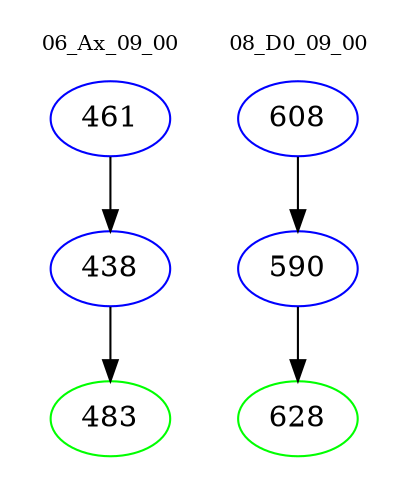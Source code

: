 digraph{
subgraph cluster_0 {
color = white
label = "06_Ax_09_00";
fontsize=10;
T0_461 [label="461", color="blue"]
T0_461 -> T0_438 [color="black"]
T0_438 [label="438", color="blue"]
T0_438 -> T0_483 [color="black"]
T0_483 [label="483", color="green"]
}
subgraph cluster_1 {
color = white
label = "08_D0_09_00";
fontsize=10;
T1_608 [label="608", color="blue"]
T1_608 -> T1_590 [color="black"]
T1_590 [label="590", color="blue"]
T1_590 -> T1_628 [color="black"]
T1_628 [label="628", color="green"]
}
}
